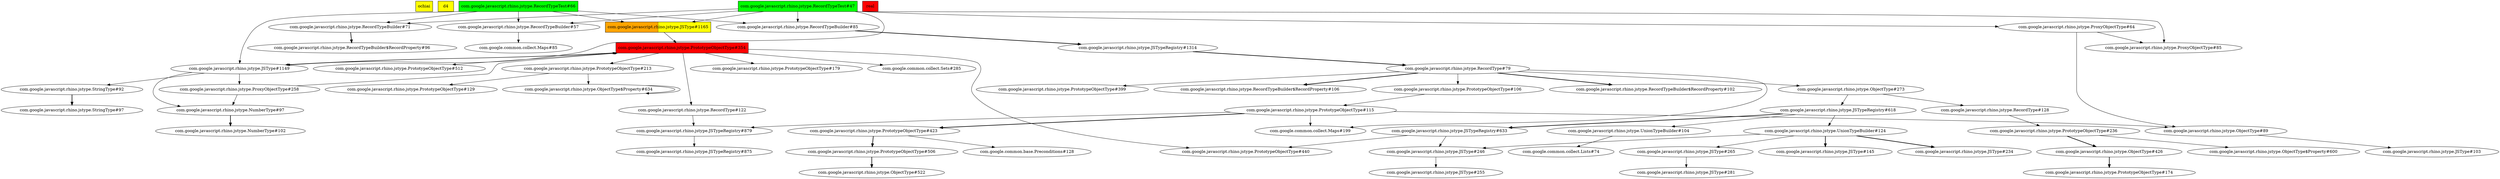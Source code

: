 digraph enhanced {
	"ochiai" [style=striped shape=box fillcolor="yellow"];
	"d4" [style=striped shape=box fillcolor="yellow"];
	"com.google.javascript.rhino.jstype.PrototypeObjectType#354" [style=striped shape=box fillcolor="red"];
	"com.google.javascript.rhino.jstype.RecordTypeTest#66" [style=striped shape=box fillcolor="green"];
	"com.google.javascript.rhino.jstype.JSType#1165" [style=striped shape=box fillcolor="orange:yellow"];
	"real" [style=striped shape=box fillcolor="red"];
	"com.google.javascript.rhino.jstype.RecordTypeTest#47" [style=striped shape=box fillcolor="green"];
	"com.google.javascript.rhino.jstype.RecordTypeTest#66" -> "com.google.javascript.rhino.jstype.RecordTypeBuilder#57";
	"com.google.javascript.rhino.jstype.RecordTypeTest#47" -> "com.google.javascript.rhino.jstype.RecordTypeBuilder#57";
	"com.google.javascript.rhino.jstype.JSTypeRegistry#618" -> "com.google.javascript.rhino.jstype.JSTypeRegistry#633" [style=bold];
	"com.google.javascript.rhino.jstype.JSTypeRegistry#879" -> "com.google.javascript.rhino.jstype.JSTypeRegistry#875";
	"com.google.javascript.rhino.jstype.UnionTypeBuilder#124" -> "com.google.javascript.rhino.jstype.JSType#234" [style=bold];
	"com.google.javascript.rhino.jstype.PrototypeObjectType#115" -> "com.google.javascript.rhino.jstype.JSTypeRegistry#879";
	"com.google.javascript.rhino.jstype.RecordType#122" -> "com.google.javascript.rhino.jstype.JSTypeRegistry#879";
	"com.google.javascript.rhino.jstype.RecordType#79" -> "com.google.javascript.rhino.jstype.RecordTypeBuilder$RecordProperty#106" [style=bold];
	"com.google.javascript.rhino.jstype.RecordType#79" -> "com.google.javascript.rhino.jstype.PrototypeObjectType#106";
	"com.google.javascript.rhino.jstype.PrototypeObjectType#115" -> "com.google.javascript.rhino.jstype.PrototypeObjectType#423" [style=bold];
	"com.google.javascript.rhino.jstype.RecordType#79" -> "com.google.javascript.rhino.jstype.RecordTypeBuilder$RecordProperty#102" [style=bold];
	"com.google.javascript.rhino.jstype.JSTypeRegistry#618" -> "com.google.javascript.rhino.jstype.UnionTypeBuilder#104";
	"com.google.javascript.rhino.jstype.RecordTypeTest#66" -> "com.google.javascript.rhino.jstype.JSType#1165";
	"com.google.javascript.rhino.jstype.RecordTypeTest#47" -> "com.google.javascript.rhino.jstype.JSType#1165";
	"com.google.javascript.rhino.jstype.RecordTypeBuilder#57" -> "com.google.common.collect.Maps#85";
	"com.google.javascript.rhino.jstype.PrototypeObjectType#423" -> "com.google.javascript.rhino.jstype.PrototypeObjectType#506" [style=bold];
	"com.google.javascript.rhino.jstype.PrototypeObjectType#213" -> "com.google.javascript.rhino.jstype.ObjectType$Property#634";
	"com.google.javascript.rhino.jstype.ObjectType$Property#634" -> "com.google.javascript.rhino.jstype.ObjectType$Property#634";
	"com.google.javascript.rhino.jstype.UnionTypeBuilder#104" -> "com.google.common.collect.Lists#74";
	"com.google.javascript.rhino.jstype.ObjectType#89" -> "com.google.javascript.rhino.jstype.JSType#103";
	"com.google.javascript.rhino.jstype.ObjectType#426" -> "com.google.javascript.rhino.jstype.PrototypeObjectType#174" [style=bold];
	"com.google.javascript.rhino.jstype.RecordType#79" -> "com.google.javascript.rhino.jstype.ObjectType#273";
	"com.google.javascript.rhino.jstype.UnionTypeBuilder#124" -> "com.google.javascript.rhino.jstype.JSType#265";
	"com.google.javascript.rhino.jstype.UnionTypeBuilder#124" -> "com.google.javascript.rhino.jstype.JSType#145" [style=bold];
	"com.google.javascript.rhino.jstype.RecordTypeTest#47" -> "com.google.javascript.rhino.jstype.ProxyObjectType#64";
	"com.google.javascript.rhino.jstype.RecordTypeTest#66" -> "com.google.javascript.rhino.jstype.RecordTypeBuilder#85";
	"com.google.javascript.rhino.jstype.RecordTypeTest#47" -> "com.google.javascript.rhino.jstype.RecordTypeBuilder#85";
	"com.google.javascript.rhino.jstype.PrototypeObjectType#354" -> "com.google.javascript.rhino.jstype.PrototypeObjectType#213";
	"com.google.javascript.rhino.jstype.PrototypeObjectType#354" -> "com.google.javascript.rhino.jstype.PrototypeObjectType#179";
	"com.google.javascript.rhino.jstype.PrototypeObjectType#236" -> "com.google.javascript.rhino.jstype.ObjectType#426" [style=bold];
	"com.google.javascript.rhino.jstype.JSTypeRegistry#1314" -> "com.google.javascript.rhino.jstype.RecordType#79" [style=bold];
	"com.google.javascript.rhino.jstype.PrototypeObjectType#236" -> "com.google.javascript.rhino.jstype.ObjectType$Property#600";
	"com.google.javascript.rhino.jstype.ObjectType#273" -> "com.google.javascript.rhino.jstype.RecordType#128";
	"com.google.javascript.rhino.jstype.PrototypeObjectType#354" -> "com.google.javascript.rhino.jstype.RecordType#122";
	"com.google.javascript.rhino.jstype.PrototypeObjectType#423" -> "com.google.common.base.Preconditions#128";
	"com.google.javascript.rhino.jstype.RecordTypeTest#66" -> "com.google.javascript.rhino.jstype.RecordTypeBuilder#71";
	"com.google.javascript.rhino.jstype.RecordTypeTest#47" -> "com.google.javascript.rhino.jstype.RecordTypeBuilder#71";
	"com.google.javascript.rhino.jstype.JSType#246" -> "com.google.javascript.rhino.jstype.JSType#255";
	"com.google.javascript.rhino.jstype.RecordTypeTest#66" -> "com.google.javascript.rhino.jstype.JSType#1149";
	"com.google.javascript.rhino.jstype.PrototypeObjectType#354" -> "com.google.javascript.rhino.jstype.JSType#1149";
	"com.google.javascript.rhino.jstype.RecordTypeTest#47" -> "com.google.javascript.rhino.jstype.JSType#1149";
	"com.google.javascript.rhino.jstype.JSTypeRegistry#618" -> "com.google.javascript.rhino.jstype.UnionTypeBuilder#124";
	"com.google.javascript.rhino.jstype.JSType#1149" -> "com.google.javascript.rhino.jstype.NumberType#97";
	"com.google.javascript.rhino.jstype.ProxyObjectType#258" -> "com.google.javascript.rhino.jstype.NumberType#97";
	"com.google.javascript.rhino.jstype.ObjectType#273" -> "com.google.javascript.rhino.jstype.JSTypeRegistry#618";
	"com.google.javascript.rhino.jstype.PrototypeObjectType#115" -> "com.google.common.collect.Maps#199";
	"com.google.javascript.rhino.jstype.RecordType#79" -> "com.google.common.collect.Maps#199";
	"com.google.javascript.rhino.jstype.PrototypeObjectType#354" -> "com.google.common.collect.Sets#285";
	"com.google.javascript.rhino.jstype.PrototypeObjectType#354" -> "com.google.javascript.rhino.jstype.PrototypeObjectType#440";
	"com.google.javascript.rhino.jstype.JSTypeRegistry#633" -> "com.google.javascript.rhino.jstype.PrototypeObjectType#440";
	"com.google.javascript.rhino.jstype.StringType#92" -> "com.google.javascript.rhino.jstype.StringType#97" [style=bold];
	"com.google.javascript.rhino.jstype.JSType#1149" -> "com.google.javascript.rhino.jstype.StringType#92";
	"com.google.javascript.rhino.jstype.PrototypeObjectType#213" -> "com.google.javascript.rhino.jstype.PrototypeObjectType#129";
	"com.google.javascript.rhino.jstype.PrototypeObjectType#115" -> "com.google.javascript.rhino.jstype.ObjectType#89";
	"com.google.javascript.rhino.jstype.ProxyObjectType#64" -> "com.google.javascript.rhino.jstype.ObjectType#89";
	"com.google.javascript.rhino.jstype.RecordTypeBuilder#71" -> "com.google.javascript.rhino.jstype.RecordTypeBuilder$RecordProperty#96" [style=bold];
	"com.google.javascript.rhino.jstype.JSType#265" -> "com.google.javascript.rhino.jstype.JSType#281";
	"com.google.javascript.rhino.jstype.UnionTypeBuilder#124" -> "com.google.javascript.rhino.jstype.JSType#246";
	"com.google.javascript.rhino.jstype.JSTypeRegistry#633" -> "com.google.javascript.rhino.jstype.JSType#246";
	"com.google.javascript.rhino.jstype.RecordTypeBuilder#85" -> "com.google.javascript.rhino.jstype.JSTypeRegistry#1314" [style=bold];
	"com.google.javascript.rhino.jstype.RecordTypeTest#47" -> "com.google.javascript.rhino.jstype.ProxyObjectType#85";
	"com.google.javascript.rhino.jstype.ProxyObjectType#64" -> "com.google.javascript.rhino.jstype.ProxyObjectType#85";
	"com.google.javascript.rhino.jstype.PrototypeObjectType#354" -> "com.google.javascript.rhino.jstype.PrototypeObjectType#512";
	"com.google.javascript.rhino.jstype.RecordType#128" -> "com.google.javascript.rhino.jstype.PrototypeObjectType#236";
	"com.google.javascript.rhino.jstype.PrototypeObjectType#106" -> "com.google.javascript.rhino.jstype.PrototypeObjectType#115";
	"com.google.javascript.rhino.jstype.PrototypeObjectType#506" -> "com.google.javascript.rhino.jstype.ObjectType#522" [style=bold];
	"com.google.javascript.rhino.jstype.RecordType#79" -> "com.google.javascript.rhino.jstype.PrototypeObjectType#399";
	"com.google.javascript.rhino.jstype.JSType#1149" -> "com.google.javascript.rhino.jstype.ProxyObjectType#258";
	"com.google.javascript.rhino.jstype.JSType#1149" -> "com.google.javascript.rhino.jstype.PrototypeObjectType#354";
	"com.google.javascript.rhino.jstype.ProxyObjectType#258" -> "com.google.javascript.rhino.jstype.PrototypeObjectType#354";
	"com.google.javascript.rhino.jstype.JSType#1165" -> "com.google.javascript.rhino.jstype.PrototypeObjectType#354";
	"com.google.javascript.rhino.jstype.NumberType#97" -> "com.google.javascript.rhino.jstype.NumberType#102" [style=bold];
}
